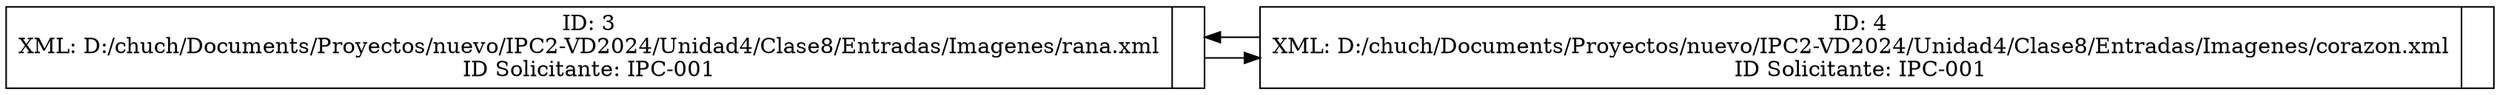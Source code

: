 digraph G {
    rankdir=LR;
    node[shape=record, height=.1]
nodo0[label="{ID: 3\nXML: D:/chuch/Documents/Proyectos/nuevo/IPC2-VD2024/Unidad4/Clase8/Entradas/Imagenes/rana.xml\nID Solicitante: IPC-001|<f1>}"];
nodo1[label="{ID: 4\nXML: D:/chuch/Documents/Proyectos/nuevo/IPC2-VD2024/Unidad4/Clase8/Entradas/Imagenes/corazon.xml\nID Solicitante: IPC-001|<f1>}"];
nodo0 -> nodo1;
nodo1 -> nodo0[constraint=false];
}